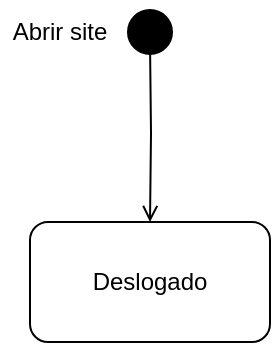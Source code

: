 <mxfile version="21.5.1" type="github">
  <diagram name="Página-1" id="DUX1Xd5yBtQg2dTPmayq">
    <mxGraphModel dx="954" dy="1779" grid="1" gridSize="10" guides="1" tooltips="1" connect="1" arrows="1" fold="1" page="1" pageScale="1" pageWidth="827" pageHeight="1169" math="0" shadow="0">
      <root>
        <mxCell id="0" />
        <mxCell id="1" parent="0" />
        <mxCell id="LoGEUrEtLnuaUVZpKFAA-4" style="edgeStyle=orthogonalEdgeStyle;rounded=0;orthogonalLoop=1;jettySize=auto;html=1;entryX=0.5;entryY=0;entryDx=0;entryDy=0;endArrow=open;endFill=0;" edge="1" parent="1" target="LoGEUrEtLnuaUVZpKFAA-3">
          <mxGeometry relative="1" as="geometry">
            <mxPoint x="405" y="-330" as="sourcePoint" />
          </mxGeometry>
        </mxCell>
        <mxCell id="LoGEUrEtLnuaUVZpKFAA-1" value="" style="ellipse;html=1;shape=startState;fillColor=#000000;strokeColor=#000000;gradientColor=none;" vertex="1" parent="1">
          <mxGeometry x="390" y="-350" width="30" height="30" as="geometry" />
        </mxCell>
        <mxCell id="LoGEUrEtLnuaUVZpKFAA-2" value="Abrir site" style="text;html=1;strokeColor=none;fillColor=none;align=center;verticalAlign=middle;whiteSpace=wrap;rounded=0;" vertex="1" parent="1">
          <mxGeometry x="330" y="-350" width="60" height="30" as="geometry" />
        </mxCell>
        <mxCell id="LoGEUrEtLnuaUVZpKFAA-3" value="Deslogado" style="rounded=1;whiteSpace=wrap;html=1;" vertex="1" parent="1">
          <mxGeometry x="345" y="-240" width="120" height="60" as="geometry" />
        </mxCell>
      </root>
    </mxGraphModel>
  </diagram>
</mxfile>
